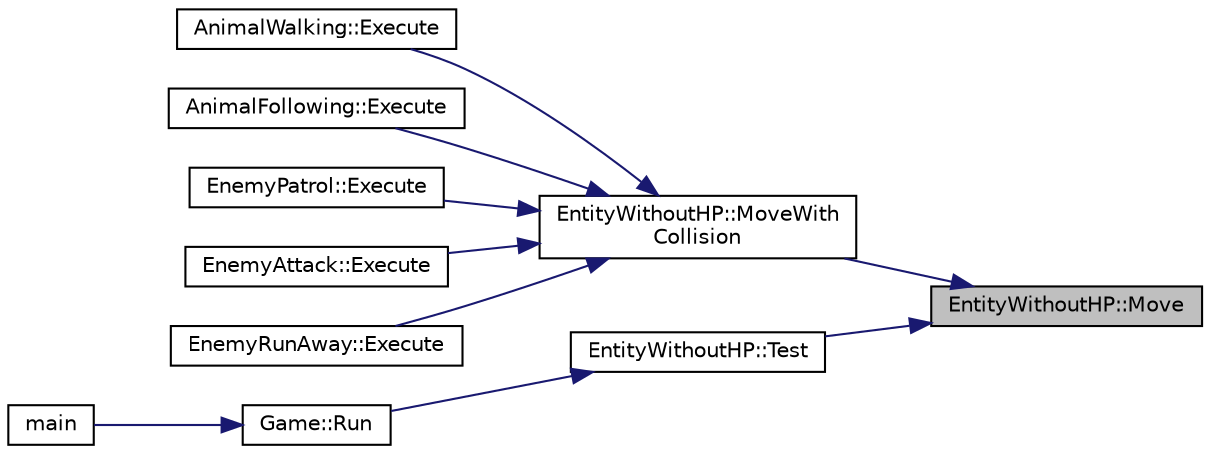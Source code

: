 digraph "EntityWithoutHP::Move"
{
 // LATEX_PDF_SIZE
  bgcolor="transparent";
  edge [fontname="Helvetica",fontsize="10",labelfontname="Helvetica",labelfontsize="10"];
  node [fontname="Helvetica",fontsize="10",shape=record];
  rankdir="RL";
  Node1 [label="EntityWithoutHP::Move",height=0.2,width=0.4,color="black", fillcolor="grey75", style="filled", fontcolor="black",tooltip="Déplace l'entité."];
  Node1 -> Node2 [dir="back",color="midnightblue",fontsize="10",style="solid",fontname="Helvetica"];
  Node2 [label="EntityWithoutHP::MoveWith\lCollision",height=0.2,width=0.4,color="black",URL="$classEntityWithoutHP.html#a6b62dd7761b9a29a9ccda13b5be40a18",tooltip="Déplace l'entité en vérifiant les collisions."];
  Node2 -> Node3 [dir="back",color="midnightblue",fontsize="10",style="solid",fontname="Helvetica"];
  Node3 [label="AnimalWalking::Execute",height=0.2,width=0.4,color="black",URL="$classAnimalWalking.html#a43a258f2a7665923b12b16763f4863b4",tooltip="Execution de l'état. L'Animal se déplace aléatoirement et entre en état AnimalFollowing si le joueur ..."];
  Node2 -> Node4 [dir="back",color="midnightblue",fontsize="10",style="solid",fontname="Helvetica"];
  Node4 [label="AnimalFollowing::Execute",height=0.2,width=0.4,color="black",URL="$classAnimalFollowing.html#af1712ef260f6e99602db5acc868825f5",tooltip="Execution de l'état. L'Animal se déplace en direction du joueur. Il entre en état AnimalWalking si il..."];
  Node2 -> Node5 [dir="back",color="midnightblue",fontsize="10",style="solid",fontname="Helvetica"];
  Node5 [label="EnemyPatrol::Execute",height=0.2,width=0.4,color="black",URL="$classEnemyPatrol.html#a92c0b7b89f54d977fcbbc22704c445c5",tooltip="Execution de l'état. L'Enemy se déplace aléatoirement et entre en état EnemyAttack si le joueur est a..."];
  Node2 -> Node6 [dir="back",color="midnightblue",fontsize="10",style="solid",fontname="Helvetica"];
  Node6 [label="EnemyAttack::Execute",height=0.2,width=0.4,color="black",URL="$classEnemyAttack.html#a3da580ed9a1f68dab67de66a210bfe30",tooltip="Execution de l'état. L'Enemy se déplace en direciton du Player, et si il est assez proche il l'attaqu..."];
  Node2 -> Node7 [dir="back",color="midnightblue",fontsize="10",style="solid",fontname="Helvetica"];
  Node7 [label="EnemyRunAway::Execute",height=0.2,width=0.4,color="black",URL="$classEnemyRunAway.html#a5024c29a69c0229bc6a34ffa44436020",tooltip="Execution de l'état. L'Enemy se déplace dans la direciton opposé du Player. Si il est assez loin,..."];
  Node1 -> Node8 [dir="back",color="midnightblue",fontsize="10",style="solid",fontname="Helvetica"];
  Node8 [label="EntityWithoutHP::Test",height=0.2,width=0.4,color="black",URL="$classEntityWithoutHP.html#a30c27f1b02d5850fd737e9193c644e19",tooltip="Test de regression."];
  Node8 -> Node9 [dir="back",color="midnightblue",fontsize="10",style="solid",fontname="Helvetica"];
  Node9 [label="Game::Run",height=0.2,width=0.4,color="black",URL="$classGame.html#a13910abb0107f073d1627043003b909b",tooltip="Lance le jeu dans le mode selectionné"];
  Node9 -> Node10 [dir="back",color="midnightblue",fontsize="10",style="solid",fontname="Helvetica"];
  Node10 [label="main",height=0.2,width=0.4,color="black",URL="$main_8cpp.html#a0ddf1224851353fc92bfbff6f499fa97",tooltip=" "];
}
